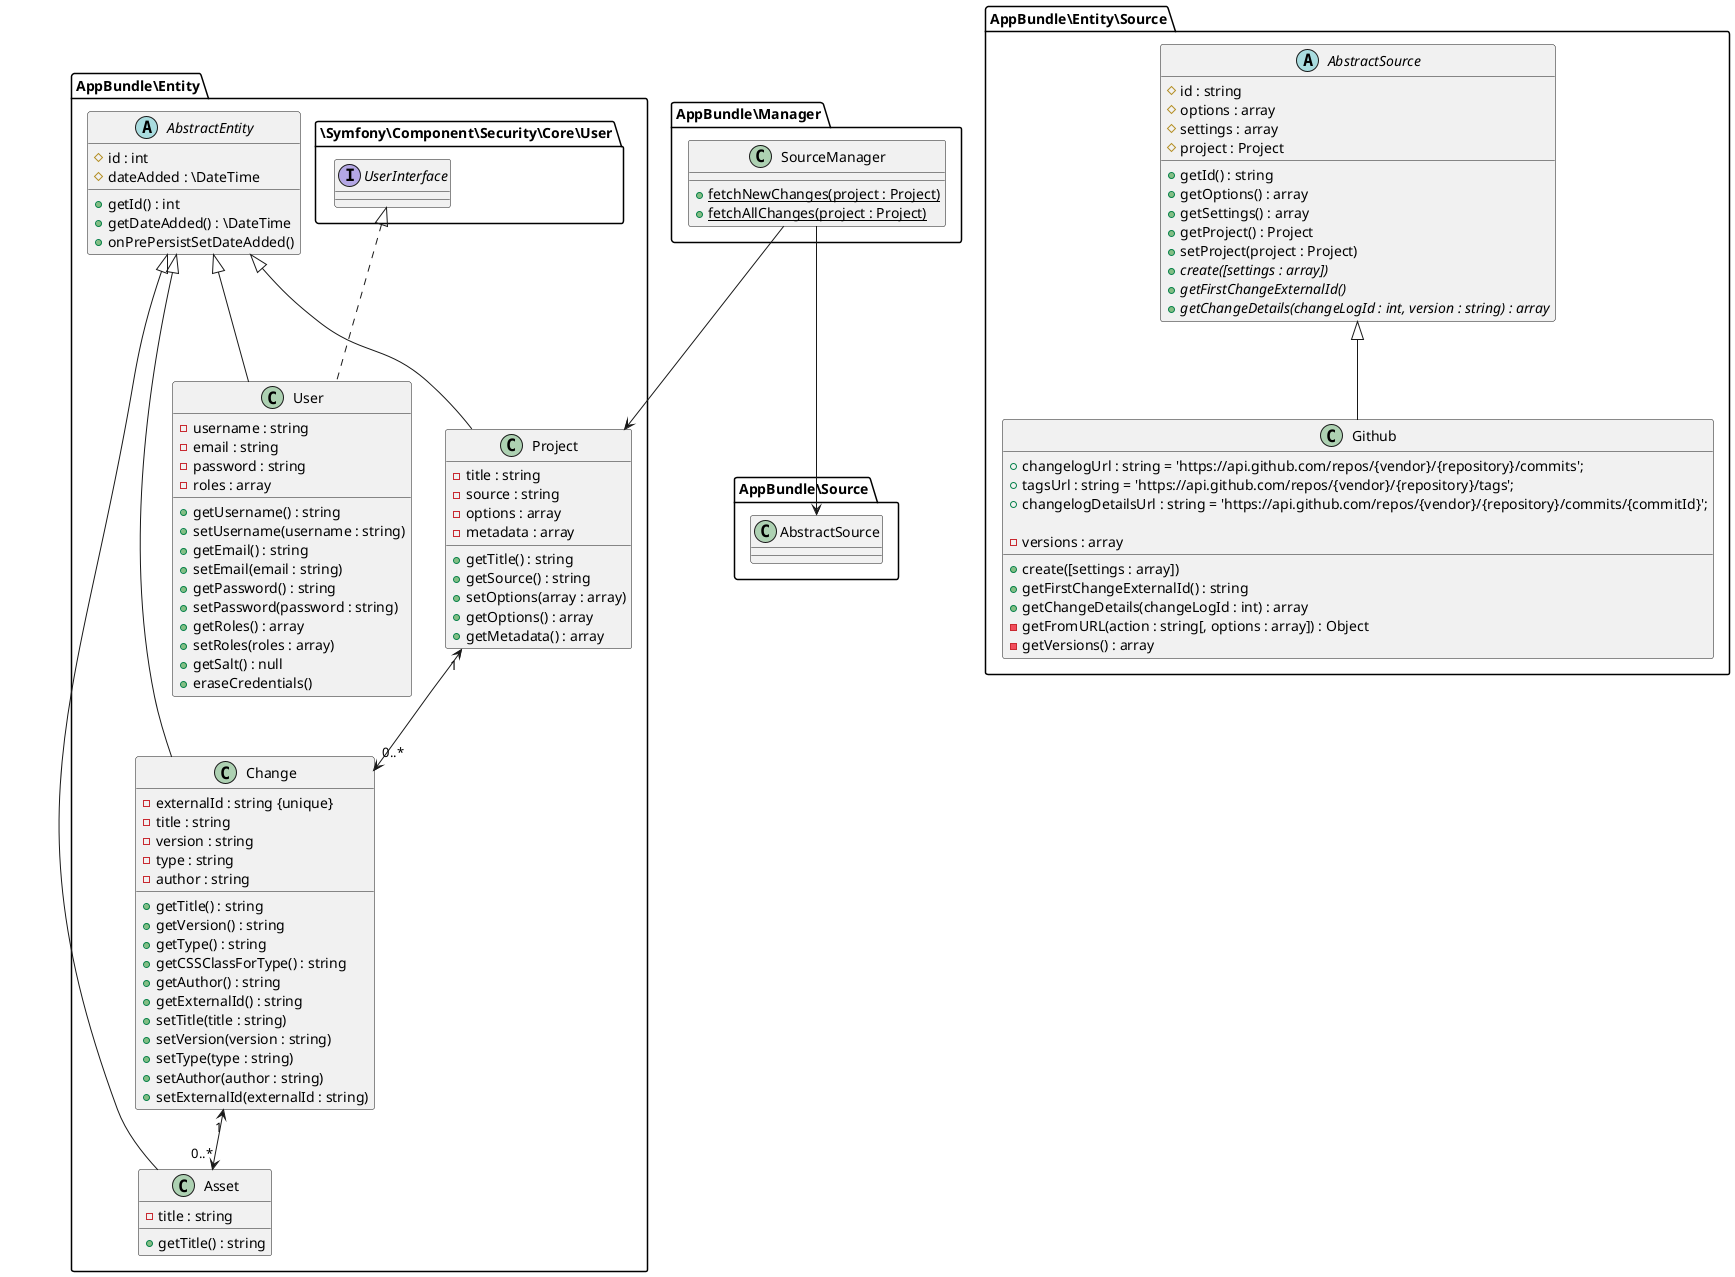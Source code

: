 @startuml

AppBundle\Manager.SourceManager --> AppBundle\Entity.Project
AppBundle\Manager.SourceManager --> AppBundle\Source.AbstractSource

namespace AppBundle\Manager {
    class SourceManager {
        + {static} fetchNewChanges(project : Project)
        + {static} fetchAllChanges(project : Project)
    }
}

namespace AppBundle\Entity\Source {
    abstract class AbstractSource {
        # id : string
        # options : array
        # settings : array
        # project : Project
        + getId() : string
        + getOptions() : array
        + getSettings() : array
        + getProject() : Project
        + setProject(project : Project)
        {abstract} + create([settings : array])
        {abstract} + getFirstChangeExternalId()
        {abstract} + getChangeDetails(changeLogId : int, version : string) : array
    }
    class Github extends AbstractSource {
        + changelogUrl : string = 'https://api.github.com/repos/{vendor}/{repository}/commits';
	    + tagsUrl : string = 'https://api.github.com/repos/{vendor}/{repository}/tags';
	    + changelogDetailsUrl : string = 'https://api.github.com/repos/{vendor}/{repository}/commits/{commitId}';

        + create([settings : array])
        + getFirstChangeExternalId() : string
        + getChangeDetails(changeLogId : int) : array
        - getFromURL(action : string[, options : array]) : Object
        - versions : array
        - getVersions() : array
    }
}

namespace AppBundle\Entity {
    abstract class AbstractEntity {
        # id : int
        # dateAdded : \DateTime
        + getId() : int
        + getDateAdded() : \DateTime
        + onPrePersistSetDateAdded()
    }
    class Asset extends AbstractEntity {
        - title : string
        + getTitle() : string
    }
    class Change extends AbstractEntity {
        - externalId : string {unique}
        - title : string
        - version : string
        - type : string
        - author : string
        + getTitle() : string
        + getVersion() : string
        + getType() : string
        + getCSSClassForType() : string
        + getAuthor() : string
        + getExternalId() : string
        + setTitle(title : string)
        + setVersion(version : string)
        + setType(type : string)
        + setAuthor(author : string)
        + setExternalId(externalId : string)
    }
    class Project extends AbstractEntity {
        - title : string
        - source : string
        - options : array
        - metadata : array
        + getTitle() : string
        + getSource() : string
        + setOptions(array : array)
        + getOptions() : array
        + getMetadata() : array
    }
    class User extends AbstractEntity implements \Symfony\Component\Security\Core\User.UserInterface {
        - username : string
        - email : string
        - password : string
        - roles : array
        + getUsername() : string
        + setUsername(username : string)
        + getEmail() : string
        + setEmail(email : string)
        + getPassword() : string
        + setPassword(password : string)
        + getRoles() : array
        + setRoles(roles : array)
        + getSalt() : null
        + eraseCredentials()
    }

    Change "1" <--> "0..*" Asset
    Project "1" <--> "0..*" Change
}


@enduml